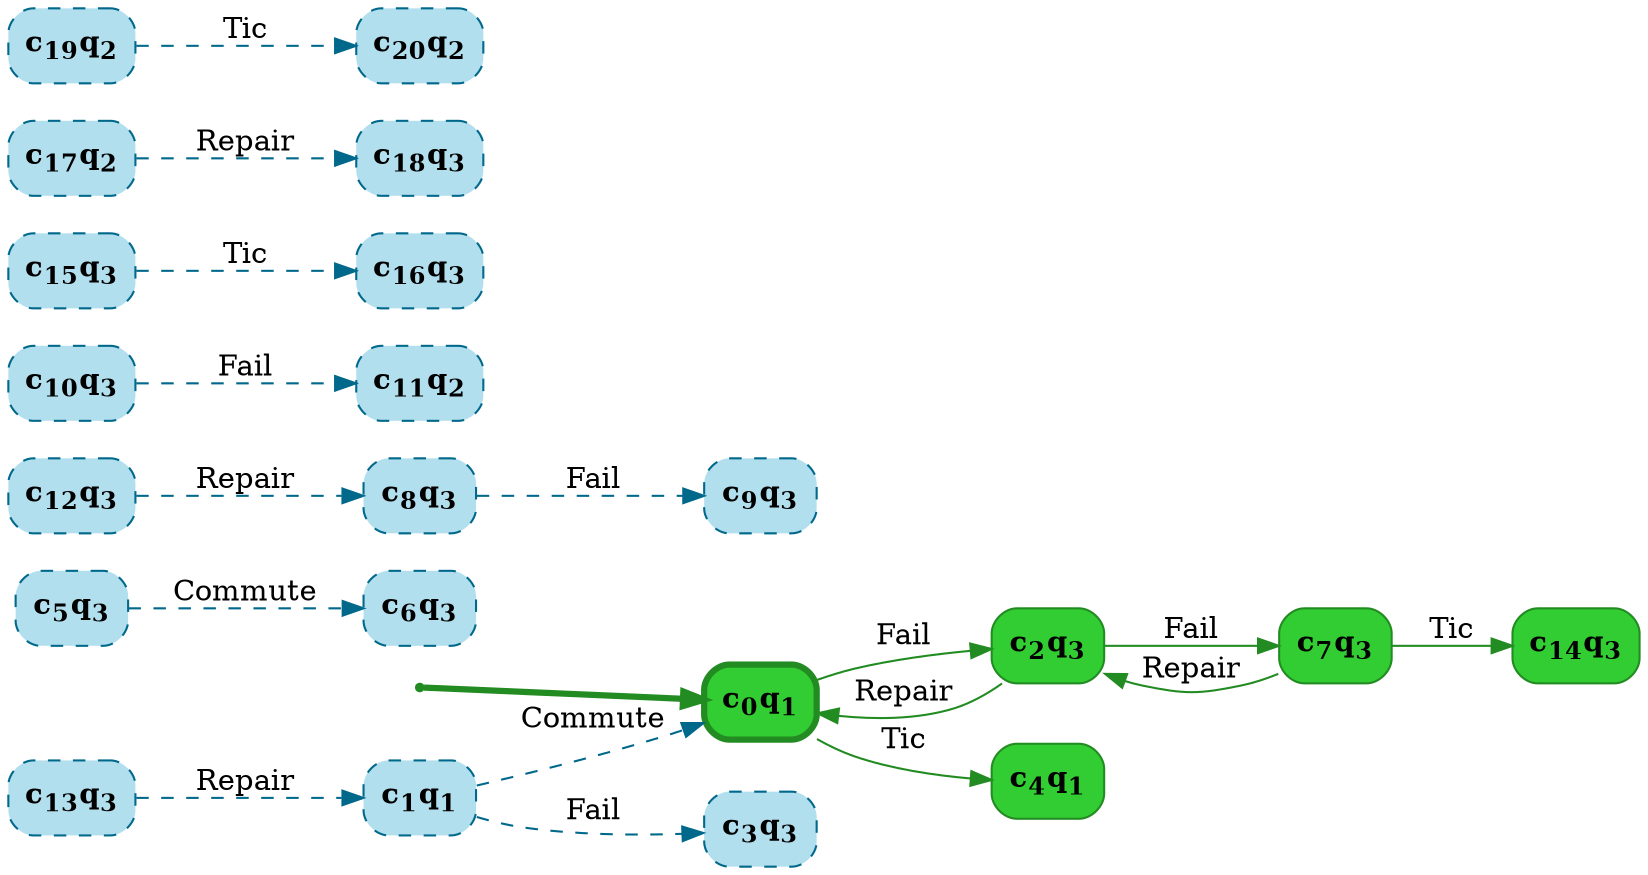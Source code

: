 digraph g {

	rankdir="LR"

	__invisible__[shape="point", color="forestgreen"]
	c0q1[label=<<b>c<sub>0</sub>q<sub>1</sub></b>>, shape="box", style="rounded, filled", fillcolor="limegreen", color="forestgreen", penwidth=3] // Initial
	c2q3[label=<<b>c<sub>2</sub>q<sub>3</sub></b>>, shape="box", style="rounded, filled", fillcolor="limegreen", color="forestgreen"]
	c7q3[label=<<b>c<sub>7</sub>q<sub>3</sub></b>>, shape="box", style="rounded, filled", fillcolor="limegreen", color="forestgreen"]
	c14q3[label=<<b>c<sub>14</sub>q<sub>3</sub></b>>, shape="box", style="rounded, filled", fillcolor="limegreen", color="forestgreen"]
	c4q1[label=<<b>c<sub>4</sub>q<sub>1</sub></b>>, shape="box", style="rounded, filled", fillcolor="limegreen", color="forestgreen"]
	c1q1[label=<<b>c<sub>1</sub>q<sub>1</sub></b>>, shape="box", style="rounded, filled, dashed", fillcolor="lightblue2", color="deepskyblue4"]
	c3q3[label=<<b>c<sub>3</sub>q<sub>3</sub></b>>, shape="box", style="rounded, filled, dashed", fillcolor="lightblue2", color="deepskyblue4"]
	c5q3[label=<<b>c<sub>5</sub>q<sub>3</sub></b>>, shape="box", style="rounded, filled, dashed", fillcolor="lightblue2", color="deepskyblue4"]
	c6q3[label=<<b>c<sub>6</sub>q<sub>3</sub></b>>, shape="box", style="rounded, filled, dashed", fillcolor="lightblue2", color="deepskyblue4"]
	c8q3[label=<<b>c<sub>8</sub>q<sub>3</sub></b>>, shape="box", style="rounded, filled, dashed", fillcolor="lightblue2", color="deepskyblue4"]
	c9q3[label=<<b>c<sub>9</sub>q<sub>3</sub></b>>, shape="box", style="rounded, filled, dashed", fillcolor="lightblue2", color="deepskyblue4"]
	c10q3[label=<<b>c<sub>10</sub>q<sub>3</sub></b>>, shape="box", style="rounded, filled, dashed", fillcolor="lightblue2", color="deepskyblue4"]
	c11q2[label=<<b>c<sub>11</sub>q<sub>2</sub></b>>, shape="box", style="rounded, filled, dashed", fillcolor="lightblue2", color="deepskyblue4"]
	c12q3[label=<<b>c<sub>12</sub>q<sub>3</sub></b>>, shape="box", style="rounded, filled, dashed", fillcolor="lightblue2", color="deepskyblue4"]
	c13q3[label=<<b>c<sub>13</sub>q<sub>3</sub></b>>, shape="box", style="rounded, filled, dashed", fillcolor="lightblue2", color="deepskyblue4"]
	c15q3[label=<<b>c<sub>15</sub>q<sub>3</sub></b>>, shape="box", style="rounded, filled, dashed", fillcolor="lightblue2", color="deepskyblue4"]
	c16q3[label=<<b>c<sub>16</sub>q<sub>3</sub></b>>, shape="box", style="rounded, filled, dashed", fillcolor="lightblue2", color="deepskyblue4"]
	c17q2[label=<<b>c<sub>17</sub>q<sub>2</sub></b>>, shape="box", style="rounded, filled, dashed", fillcolor="lightblue2", color="deepskyblue4"]
	c18q3[label=<<b>c<sub>18</sub>q<sub>3</sub></b>>, shape="box", style="rounded, filled, dashed", fillcolor="lightblue2", color="deepskyblue4"]
	c19q2[label=<<b>c<sub>19</sub>q<sub>2</sub></b>>, shape="box", style="rounded, filled, dashed", fillcolor="lightblue2", color="deepskyblue4"]
	c20q2[label=<<b>c<sub>20</sub>q<sub>2</sub></b>>, shape="box", style="rounded, filled, dashed", fillcolor="lightblue2", color="deepskyblue4"]

	__invisible__ -> c0q1[penwidth=3, color="forestgreen"]
	c0q1 -> c2q3[label=<Fail>, color="forestgreen"]
	c2q3 -> c7q3[label=<Fail>, color="forestgreen"]
	c7q3 -> c2q3[label=<Repair>, color="forestgreen"]
	c7q3 -> c14q3[label=<Tic>, color="forestgreen"]
	c2q3 -> c0q1[label=<Repair>, color="forestgreen"]
	c0q1 -> c4q1[label=<Tic>, color="forestgreen"]
	c1q1 -> c0q1[label=<Commute>, color="deepskyblue4", style="dashed"]
	c1q1 -> c3q3[label=<Fail>, color="deepskyblue4", style="dashed"]
	c5q3 -> c6q3[label=<Commute>, color="deepskyblue4", style="dashed"]
	c8q3 -> c9q3[label=<Fail>, color="deepskyblue4", style="dashed"]
	c10q3 -> c11q2[label=<Fail>, color="deepskyblue4", style="dashed"]
	c12q3 -> c8q3[label=<Repair>, color="deepskyblue4", style="dashed"]
	c13q3 -> c1q1[label=<Repair>, color="deepskyblue4", style="dashed"]
	c15q3 -> c16q3[label=<Tic>, color="deepskyblue4", style="dashed"]
	c17q2 -> c18q3[label=<Repair>, color="deepskyblue4", style="dashed"]
	c19q2 -> c20q2[label=<Tic>, color="deepskyblue4", style="dashed"]

}
